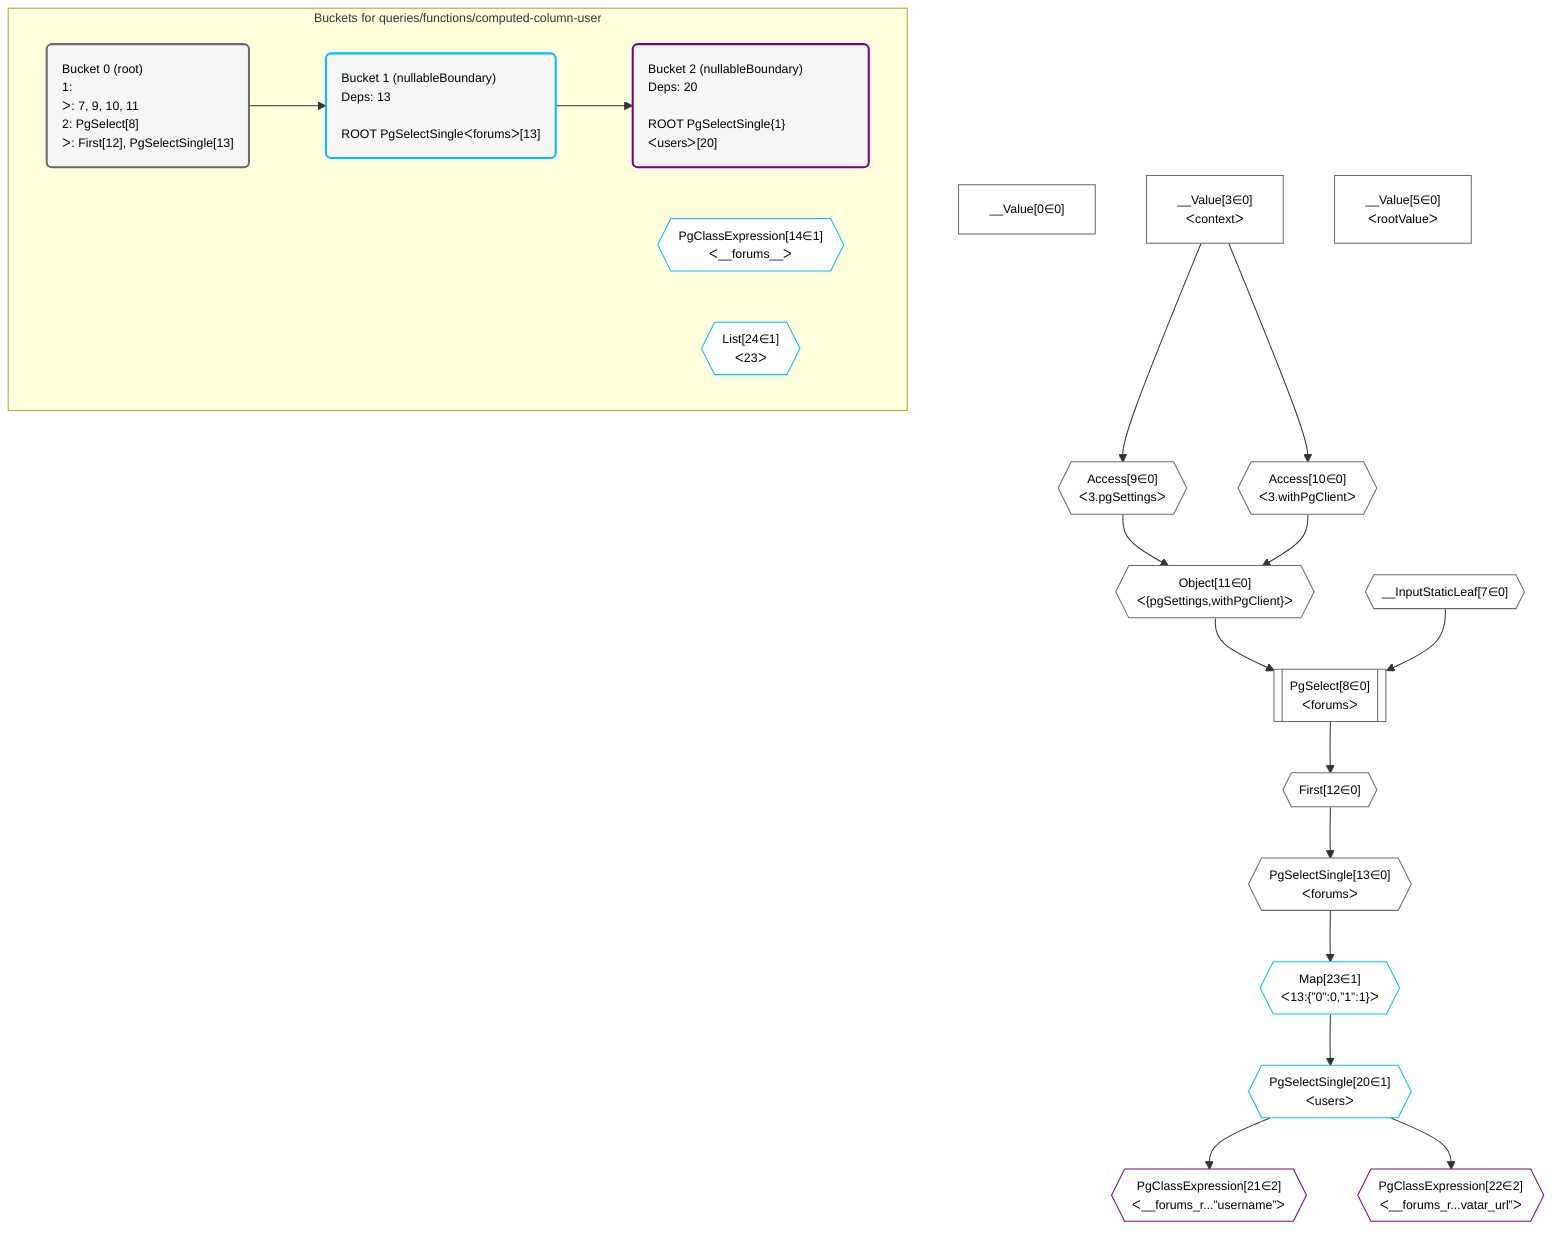 %%{init: {'themeVariables': { 'fontSize': '12px'}}}%%
graph TD
    classDef path fill:#eee,stroke:#000,color:#000
    classDef plan fill:#fff,stroke-width:1px,color:#000
    classDef itemplan fill:#fff,stroke-width:2px,color:#000
    classDef unbatchedplan fill:#dff,stroke-width:1px,color:#000
    classDef sideeffectplan fill:#fcc,stroke-width:2px,color:#000
    classDef bucket fill:#f6f6f6,color:#000,stroke-width:2px,text-align:left


    %% define steps
    __Value0["__Value[0∈0]"]:::plan
    __Value3["__Value[3∈0]<br />ᐸcontextᐳ"]:::plan
    __Value5["__Value[5∈0]<br />ᐸrootValueᐳ"]:::plan
    __InputStaticLeaf7{{"__InputStaticLeaf[7∈0]"}}:::plan
    Access9{{"Access[9∈0]<br />ᐸ3.pgSettingsᐳ"}}:::plan
    Access10{{"Access[10∈0]<br />ᐸ3.withPgClientᐳ"}}:::plan
    Object11{{"Object[11∈0]<br />ᐸ{pgSettings,withPgClient}ᐳ"}}:::plan
    PgSelect8[["PgSelect[8∈0]<br />ᐸforumsᐳ"]]:::plan
    First12{{"First[12∈0]"}}:::plan
    PgSelectSingle13{{"PgSelectSingle[13∈0]<br />ᐸforumsᐳ"}}:::plan
    Map23{{"Map[23∈1]<br />ᐸ13:{”0”:0,”1”:1}ᐳ"}}:::plan
    PgSelectSingle20{{"PgSelectSingle[20∈1]<br />ᐸusersᐳ"}}:::plan
    PgClassExpression21{{"PgClassExpression[21∈2]<br />ᐸ__forums_r...”username”ᐳ"}}:::plan
    PgClassExpression22{{"PgClassExpression[22∈2]<br />ᐸ__forums_r...vatar_url”ᐳ"}}:::plan

    %% plan dependencies
    __Value3 --> Access9
    __Value3 --> Access10
    Access9 & Access10 --> Object11
    Object11 & __InputStaticLeaf7 --> PgSelect8
    PgSelect8 --> First12
    First12 --> PgSelectSingle13
    PgSelectSingle13 --> Map23
    Map23 --> PgSelectSingle20
    PgSelectSingle20 --> PgClassExpression21
    PgSelectSingle20 --> PgClassExpression22

    subgraph "Buckets for queries/functions/computed-column-user"
    Bucket0("Bucket 0 (root)<br />1: <br />ᐳ: 7, 9, 10, 11<br />2: PgSelect[8]<br />ᐳ: First[12], PgSelectSingle[13]"):::bucket
    classDef bucket0 stroke:#696969
    class Bucket0,__Value0,__Value3,__Value5,__InputStaticLeaf7,PgSelect8,Access9,Access10,Object11,First12,PgSelectSingle13 bucket0
    Bucket1("Bucket 1 (nullableBoundary)<br />Deps: 13<br /><br />ROOT PgSelectSingleᐸforumsᐳ[13]"):::bucket
    classDef bucket1 stroke:#00bfff
    PgClassExpression14{{"PgClassExpression[14∈1]<br />ᐸ__forums__ᐳ"}}:::plan
    List24{{"List[24∈1]<br />ᐸ23ᐳ"}}:::plan
    class Bucket1,PgClassExpression14,PgSelectSingle20,Map23,List24 bucket1
    Bucket2("Bucket 2 (nullableBoundary)<br />Deps: 20<br /><br />ROOT PgSelectSingle{1}ᐸusersᐳ[20]"):::bucket
    classDef bucket2 stroke:#7f007f
    class Bucket2,PgClassExpression21,PgClassExpression22 bucket2
    Bucket0 --> Bucket1
    Bucket1 --> Bucket2
    end